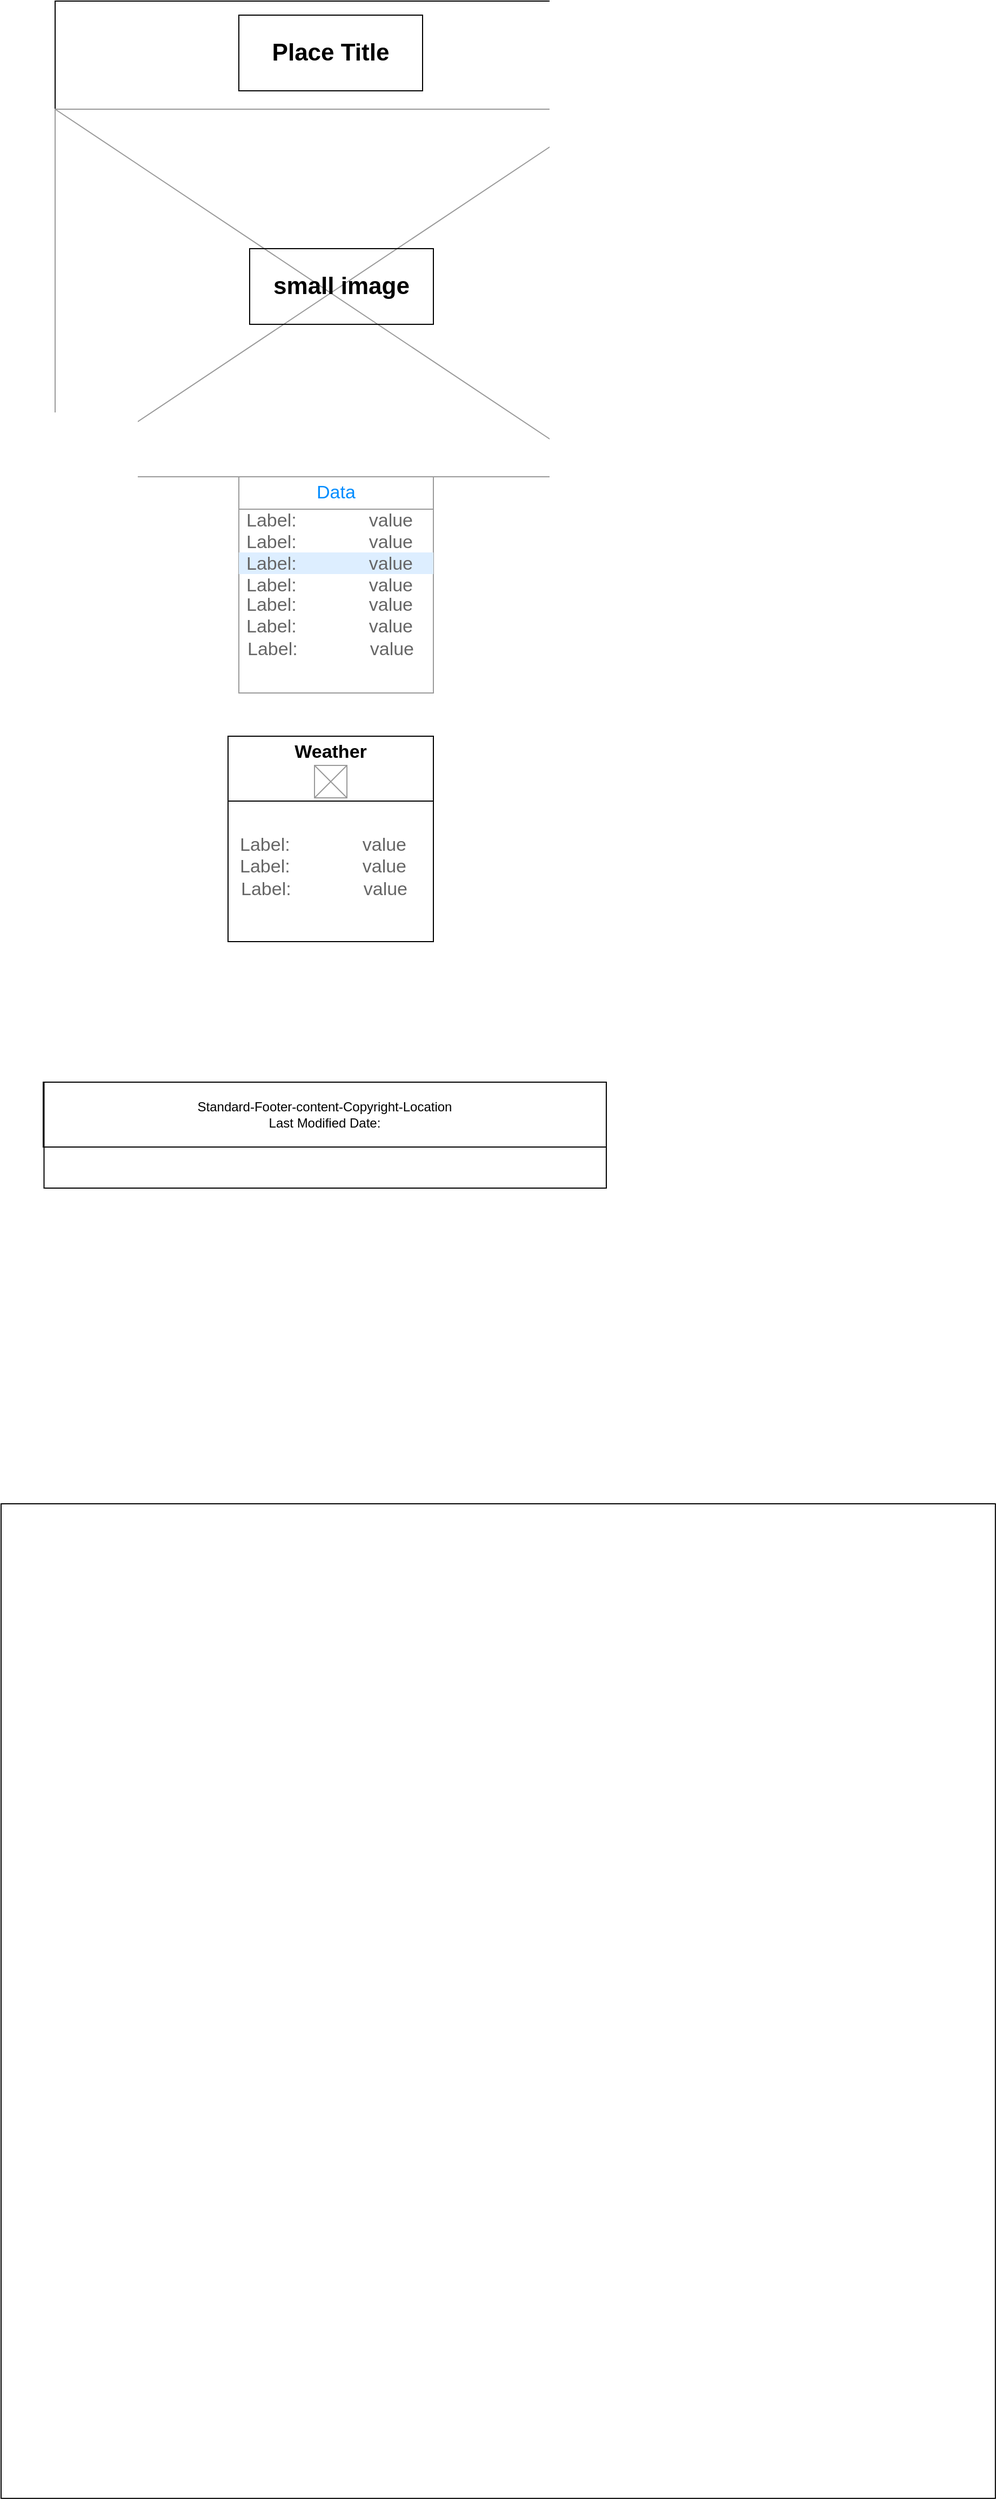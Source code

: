 <mxfile version="26.1.0" pages="2">
  <diagram name="place mockup small image" id="a5W-jySUe-bGkfaaxlNL">
    <mxGraphModel dx="1222" dy="780" grid="1" gridSize="10" guides="1" tooltips="1" connect="1" arrows="1" fold="1" page="1" pageScale="1" pageWidth="850" pageHeight="1100" math="0" shadow="0">
      <root>
        <mxCell id="0" />
        <mxCell id="1" parent="0" />
        <mxCell id="LG26Y9rBpKwcsAaM34L2-42" value="" style="group" vertex="1" connectable="0" parent="1">
          <mxGeometry y="680" width="920" height="2310" as="geometry" />
        </mxCell>
        <mxCell id="LG26Y9rBpKwcsAaM34L2-2" value="" style="whiteSpace=wrap;html=1;aspect=fixed;" vertex="1" parent="LG26Y9rBpKwcsAaM34L2-42">
          <mxGeometry y="1390" width="920" height="920" as="geometry" />
        </mxCell>
        <mxCell id="LG26Y9rBpKwcsAaM34L2-21" value="" style="group" vertex="1" connectable="0" parent="LG26Y9rBpKwcsAaM34L2-42">
          <mxGeometry x="50" width="510" height="440" as="geometry" />
        </mxCell>
        <mxCell id="LG26Y9rBpKwcsAaM34L2-4" value="" style="rounded=0;whiteSpace=wrap;html=1;" vertex="1" parent="LG26Y9rBpKwcsAaM34L2-21">
          <mxGeometry width="510" height="100" as="geometry" />
        </mxCell>
        <mxCell id="LG26Y9rBpKwcsAaM34L2-5" value="&lt;b&gt;&lt;font style=&quot;font-size: 22px;&quot;&gt;Place Title&lt;/font&gt;&lt;/b&gt;" style="text;html=1;align=center;verticalAlign=middle;whiteSpace=wrap;rounded=0;strokeColor=#000000;" vertex="1" parent="LG26Y9rBpKwcsAaM34L2-21">
          <mxGeometry x="170" y="13" width="170" height="70" as="geometry" />
        </mxCell>
        <mxCell id="LG26Y9rBpKwcsAaM34L2-7" value="" style="verticalLabelPosition=bottom;shadow=0;dashed=0;align=center;html=1;verticalAlign=top;strokeWidth=1;shape=mxgraph.mockup.graphics.simpleIcon;strokeColor=#999999;" vertex="1" parent="LG26Y9rBpKwcsAaM34L2-21">
          <mxGeometry y="100" width="510" height="340" as="geometry" />
        </mxCell>
        <mxCell id="LG26Y9rBpKwcsAaM34L2-8" value="&lt;b&gt;&lt;font style=&quot;font-size: 22px;&quot;&gt;small image&lt;/font&gt;&lt;/b&gt;" style="text;html=1;align=center;verticalAlign=middle;whiteSpace=wrap;rounded=0;strokeColor=#000000;" vertex="1" parent="LG26Y9rBpKwcsAaM34L2-21">
          <mxGeometry x="180" y="229" width="170" height="70" as="geometry" />
        </mxCell>
        <mxCell id="LG26Y9rBpKwcsAaM34L2-20" value="" style="group" vertex="1" connectable="0" parent="LG26Y9rBpKwcsAaM34L2-42">
          <mxGeometry x="220" y="440" width="181" height="200" as="geometry" />
        </mxCell>
        <mxCell id="LG26Y9rBpKwcsAaM34L2-9" value="Data" style="swimlane;strokeColor=#999999;swimlaneFillColor=#FFFFFF;fillColor=#ffffff;fontColor=#008CFF;fontStyle=0;childLayout=stackLayout;horizontal=1;startSize=30;horizontalStack=0;resizeParent=1;resizeParentMax=0;resizeLast=0;collapsible=0;marginBottom=0;whiteSpace=wrap;html=1;fontSize=17;" vertex="1" parent="LG26Y9rBpKwcsAaM34L2-20">
          <mxGeometry width="180" height="200" as="geometry" />
        </mxCell>
        <mxCell id="LG26Y9rBpKwcsAaM34L2-10" value="Label:&lt;span style=&quot;white-space: pre;&quot;&gt;&#x9;&lt;/span&gt;&lt;span style=&quot;white-space: pre;&quot;&gt;&#x9;&lt;/span&gt;value" style="text;spacing=0;strokeColor=none;align=left;verticalAlign=middle;spacingLeft=7;spacingRight=10;overflow=hidden;points=[[0,0.5],[1,0.5]];portConstraint=eastwest;rotatable=0;whiteSpace=wrap;html=1;fillColor=none;fontColor=#666666;fontSize=17;" vertex="1" parent="LG26Y9rBpKwcsAaM34L2-9">
          <mxGeometry y="30" width="180" height="20" as="geometry" />
        </mxCell>
        <mxCell id="LG26Y9rBpKwcsAaM34L2-11" value="Label:&lt;span style=&quot;white-space: pre;&quot;&gt;&#x9;&lt;/span&gt;&lt;span style=&quot;white-space: pre;&quot;&gt;&#x9;&lt;/span&gt;value" style="text;spacing=0;strokeColor=none;align=left;verticalAlign=middle;spacingLeft=7;spacingRight=10;overflow=hidden;points=[[0,0.5],[1,0.5]];portConstraint=eastwest;rotatable=0;whiteSpace=wrap;html=1;rSize=5;fillColor=none;fontColor=#666666;fontSize=17;" vertex="1" parent="LG26Y9rBpKwcsAaM34L2-9">
          <mxGeometry y="50" width="180" height="20" as="geometry" />
        </mxCell>
        <mxCell id="LG26Y9rBpKwcsAaM34L2-12" value="Label:&lt;span style=&quot;white-space: pre;&quot;&gt;&#x9;&lt;/span&gt;&lt;span style=&quot;white-space: pre;&quot;&gt;&#x9;&lt;/span&gt;value" style="text;spacing=0;strokeColor=none;align=left;verticalAlign=middle;spacingLeft=7;spacingRight=10;overflow=hidden;points=[[0,0.5],[1,0.5]];portConstraint=eastwest;rotatable=0;whiteSpace=wrap;html=1;rSize=5;fillColor=#DDEEFF;fontColor=#666666;fontSize=17;" vertex="1" parent="LG26Y9rBpKwcsAaM34L2-9">
          <mxGeometry y="70" width="180" height="20" as="geometry" />
        </mxCell>
        <mxCell id="LG26Y9rBpKwcsAaM34L2-13" value="Label:&lt;span style=&quot;white-space: pre;&quot;&gt;&#x9;&lt;/span&gt;&lt;span style=&quot;white-space: pre;&quot;&gt;&#x9;&lt;/span&gt;value" style="text;spacing=0;strokeColor=none;align=left;verticalAlign=middle;spacingLeft=7;spacingRight=10;overflow=hidden;points=[[0,0.5],[1,0.5]];portConstraint=eastwest;rotatable=0;whiteSpace=wrap;html=1;fillColor=none;fontColor=#666666;fontSize=17;" vertex="1" parent="LG26Y9rBpKwcsAaM34L2-9">
          <mxGeometry y="90" width="180" height="20" as="geometry" />
        </mxCell>
        <mxCell id="LG26Y9rBpKwcsAaM34L2-14" value="" style="text;spacing=0;strokeColor=none;align=left;verticalAlign=middle;spacingLeft=7;spacingRight=10;overflow=hidden;points=[[0,0.5],[1,0.5]];portConstraint=eastwest;rotatable=0;whiteSpace=wrap;html=1;fillColor=none;fontColor=#666666;fontSize=17;" vertex="1" parent="LG26Y9rBpKwcsAaM34L2-9">
          <mxGeometry y="110" width="180" height="90" as="geometry" />
        </mxCell>
        <mxCell id="LG26Y9rBpKwcsAaM34L2-15" value="Label:&lt;span style=&quot;white-space: pre;&quot;&gt;&#x9;&lt;/span&gt;&lt;span style=&quot;white-space: pre;&quot;&gt;&#x9;&lt;/span&gt;value" style="text;spacing=0;strokeColor=none;align=left;verticalAlign=middle;spacingLeft=7;spacingRight=10;overflow=hidden;points=[[0,0.5],[1,0.5]];portConstraint=eastwest;rotatable=0;whiteSpace=wrap;html=1;fillColor=none;fontColor=#666666;fontSize=17;" vertex="1" parent="LG26Y9rBpKwcsAaM34L2-20">
          <mxGeometry y="108" width="180" height="20" as="geometry" />
        </mxCell>
        <mxCell id="LG26Y9rBpKwcsAaM34L2-16" value="Label:&lt;span style=&quot;white-space: pre;&quot;&gt;&#x9;&lt;/span&gt;&lt;span style=&quot;white-space: pre;&quot;&gt;&#x9;&lt;/span&gt;value" style="text;spacing=0;strokeColor=none;align=left;verticalAlign=middle;spacingLeft=7;spacingRight=10;overflow=hidden;points=[[0,0.5],[1,0.5]];portConstraint=eastwest;rotatable=0;whiteSpace=wrap;html=1;fillColor=none;fontColor=#666666;fontSize=17;" vertex="1" parent="LG26Y9rBpKwcsAaM34L2-20">
          <mxGeometry y="128" width="180" height="20" as="geometry" />
        </mxCell>
        <mxCell id="LG26Y9rBpKwcsAaM34L2-17" value="Label:&lt;span style=&quot;white-space: pre;&quot;&gt;&#x9;&lt;/span&gt;&lt;span style=&quot;white-space: pre;&quot;&gt;&#x9;&lt;/span&gt;value" style="text;spacing=0;strokeColor=none;align=left;verticalAlign=middle;spacingLeft=7;spacingRight=10;overflow=hidden;points=[[0,0.5],[1,0.5]];portConstraint=eastwest;rotatable=0;whiteSpace=wrap;html=1;fillColor=none;fontColor=#666666;fontSize=17;" vertex="1" parent="LG26Y9rBpKwcsAaM34L2-20">
          <mxGeometry x="1" y="149" width="180" height="20" as="geometry" />
        </mxCell>
        <mxCell id="LG26Y9rBpKwcsAaM34L2-29" value="" style="whiteSpace=wrap;html=1;aspect=fixed;" vertex="1" parent="LG26Y9rBpKwcsAaM34L2-42">
          <mxGeometry x="210" y="680" width="190" height="190" as="geometry" />
        </mxCell>
        <mxCell id="LG26Y9rBpKwcsAaM34L2-33" value="" style="group" vertex="1" connectable="0" parent="LG26Y9rBpKwcsAaM34L2-42">
          <mxGeometry x="210" y="680" width="190" height="60" as="geometry" />
        </mxCell>
        <mxCell id="LG26Y9rBpKwcsAaM34L2-30" value="" style="rounded=0;whiteSpace=wrap;html=1;" vertex="1" parent="LG26Y9rBpKwcsAaM34L2-33">
          <mxGeometry width="190" height="60" as="geometry" />
        </mxCell>
        <mxCell id="LG26Y9rBpKwcsAaM34L2-31" value="&lt;b&gt;&lt;font style=&quot;font-size: 17px;&quot;&gt;Weather&lt;/font&gt;&lt;/b&gt;" style="text;html=1;align=center;verticalAlign=middle;whiteSpace=wrap;rounded=0;" vertex="1" parent="LG26Y9rBpKwcsAaM34L2-33">
          <mxGeometry x="65" width="60" height="30" as="geometry" />
        </mxCell>
        <mxCell id="LG26Y9rBpKwcsAaM34L2-32" value="" style="verticalLabelPosition=bottom;shadow=0;dashed=0;align=center;html=1;verticalAlign=top;strokeWidth=1;shape=mxgraph.mockup.graphics.simpleIcon;strokeColor=#999999;" vertex="1" parent="LG26Y9rBpKwcsAaM34L2-33">
          <mxGeometry x="80" y="27" width="30" height="30" as="geometry" />
        </mxCell>
        <mxCell id="LG26Y9rBpKwcsAaM34L2-34" value="" style="text;spacing=0;strokeColor=none;align=left;verticalAlign=middle;spacingLeft=7;spacingRight=10;overflow=hidden;points=[[0,0.5],[1,0.5]];portConstraint=eastwest;rotatable=0;whiteSpace=wrap;html=1;fillColor=none;fontColor=#666666;fontSize=17;" vertex="1" parent="LG26Y9rBpKwcsAaM34L2-42">
          <mxGeometry x="214" y="772" width="180" height="90" as="geometry" />
        </mxCell>
        <mxCell id="LG26Y9rBpKwcsAaM34L2-35" value="Label:&lt;span style=&quot;white-space: pre;&quot;&gt;&#x9;&lt;/span&gt;&lt;span style=&quot;white-space: pre;&quot;&gt;&#x9;&lt;/span&gt;value" style="text;spacing=0;strokeColor=none;align=left;verticalAlign=middle;spacingLeft=7;spacingRight=10;overflow=hidden;points=[[0,0.5],[1,0.5]];portConstraint=eastwest;rotatable=0;whiteSpace=wrap;html=1;fillColor=none;fontColor=#666666;fontSize=17;" vertex="1" parent="LG26Y9rBpKwcsAaM34L2-42">
          <mxGeometry x="214" y="770" width="180" height="20" as="geometry" />
        </mxCell>
        <mxCell id="LG26Y9rBpKwcsAaM34L2-36" value="Label:&lt;span style=&quot;white-space: pre;&quot;&gt;&#x9;&lt;/span&gt;&lt;span style=&quot;white-space: pre;&quot;&gt;&#x9;&lt;/span&gt;value" style="text;spacing=0;strokeColor=none;align=left;verticalAlign=middle;spacingLeft=7;spacingRight=10;overflow=hidden;points=[[0,0.5],[1,0.5]];portConstraint=eastwest;rotatable=0;whiteSpace=wrap;html=1;fillColor=none;fontColor=#666666;fontSize=17;" vertex="1" parent="LG26Y9rBpKwcsAaM34L2-42">
          <mxGeometry x="214" y="790" width="180" height="20" as="geometry" />
        </mxCell>
        <mxCell id="LG26Y9rBpKwcsAaM34L2-37" value="Label:&lt;span style=&quot;white-space: pre;&quot;&gt;&#x9;&lt;/span&gt;&lt;span style=&quot;white-space: pre;&quot;&gt;&#x9;&lt;/span&gt;value" style="text;spacing=0;strokeColor=none;align=left;verticalAlign=middle;spacingLeft=7;spacingRight=10;overflow=hidden;points=[[0,0.5],[1,0.5]];portConstraint=eastwest;rotatable=0;whiteSpace=wrap;html=1;fillColor=none;fontColor=#666666;fontSize=17;" vertex="1" parent="LG26Y9rBpKwcsAaM34L2-42">
          <mxGeometry x="215" y="811" width="180" height="20" as="geometry" />
        </mxCell>
        <mxCell id="LG26Y9rBpKwcsAaM34L2-41" value="" style="group" vertex="1" connectable="0" parent="LG26Y9rBpKwcsAaM34L2-42">
          <mxGeometry x="39" y="1000" width="521" height="98" as="geometry" />
        </mxCell>
        <mxCell id="LG26Y9rBpKwcsAaM34L2-38" value="" style="rounded=0;whiteSpace=wrap;html=1;" vertex="1" parent="LG26Y9rBpKwcsAaM34L2-41">
          <mxGeometry x="0.733" width="520.267" height="98" as="geometry" />
        </mxCell>
        <mxCell id="LG26Y9rBpKwcsAaM34L2-39" value="Standard-Footer-content-Copyright-Location&lt;div&gt;Last Modified Date:&lt;/div&gt;" style="text;html=1;align=center;verticalAlign=middle;whiteSpace=wrap;rounded=0;strokeColor=#000000;" vertex="1" parent="LG26Y9rBpKwcsAaM34L2-41">
          <mxGeometry width="521" height="60" as="geometry" />
        </mxCell>
      </root>
    </mxGraphModel>
  </diagram>
  <diagram id="eWHZzc7_GSEqS6Nk0Yoh" name="place mockup large image">
    <mxGraphModel dx="794" dy="507" grid="1" gridSize="10" guides="1" tooltips="1" connect="1" arrows="1" fold="1" page="1" pageScale="1" pageWidth="850" pageHeight="1100" math="0" shadow="0">
      <root>
        <mxCell id="0" />
        <mxCell id="1" parent="0" />
        <mxCell id="BsUKmFXWUhBlNdZTdrh9-1" value="" style="group" vertex="1" connectable="0" parent="1">
          <mxGeometry y="680" width="920" height="2310" as="geometry" />
        </mxCell>
        <mxCell id="BsUKmFXWUhBlNdZTdrh9-2" value="" style="whiteSpace=wrap;html=1;aspect=fixed;" vertex="1" parent="BsUKmFXWUhBlNdZTdrh9-1">
          <mxGeometry y="1390" width="920" height="920" as="geometry" />
        </mxCell>
        <mxCell id="BsUKmFXWUhBlNdZTdrh9-3" value="" style="group" vertex="1" connectable="0" parent="BsUKmFXWUhBlNdZTdrh9-1">
          <mxGeometry x="50" width="700" height="540" as="geometry" />
        </mxCell>
        <mxCell id="BsUKmFXWUhBlNdZTdrh9-4" value="" style="rounded=0;whiteSpace=wrap;html=1;" vertex="1" parent="BsUKmFXWUhBlNdZTdrh9-3">
          <mxGeometry width="700" height="100" as="geometry" />
        </mxCell>
        <mxCell id="BsUKmFXWUhBlNdZTdrh9-5" value="&lt;b&gt;&lt;font style=&quot;font-size: 22px;&quot;&gt;Place Title&lt;/font&gt;&lt;/b&gt;" style="text;html=1;align=center;verticalAlign=middle;whiteSpace=wrap;rounded=0;strokeColor=#000000;" vertex="1" parent="BsUKmFXWUhBlNdZTdrh9-3">
          <mxGeometry x="170" y="13" width="170" height="70" as="geometry" />
        </mxCell>
        <mxCell id="BsUKmFXWUhBlNdZTdrh9-6" value="" style="verticalLabelPosition=bottom;shadow=0;dashed=0;align=center;html=1;verticalAlign=top;strokeWidth=1;shape=mxgraph.mockup.graphics.simpleIcon;strokeColor=#999999;" vertex="1" parent="BsUKmFXWUhBlNdZTdrh9-3">
          <mxGeometry y="100" width="700" height="440" as="geometry" />
        </mxCell>
        <mxCell id="BsUKmFXWUhBlNdZTdrh9-7" value="&lt;b&gt;&lt;font style=&quot;font-size: 22px;&quot;&gt;small image&lt;/font&gt;&lt;/b&gt;" style="text;html=1;align=center;verticalAlign=middle;whiteSpace=wrap;rounded=0;strokeColor=#000000;" vertex="1" parent="BsUKmFXWUhBlNdZTdrh9-3">
          <mxGeometry x="230" y="280" width="170" height="70" as="geometry" />
        </mxCell>
        <mxCell id="BsUKmFXWUhBlNdZTdrh9-8" value="" style="group" vertex="1" connectable="0" parent="BsUKmFXWUhBlNdZTdrh9-3">
          <mxGeometry x="10" y="110" width="181" height="200" as="geometry" />
        </mxCell>
        <mxCell id="BsUKmFXWUhBlNdZTdrh9-9" value="Data" style="swimlane;strokeColor=#999999;swimlaneFillColor=#FFFFFF;fillColor=#ffffff;fontColor=#008CFF;fontStyle=0;childLayout=stackLayout;horizontal=1;startSize=30;horizontalStack=0;resizeParent=1;resizeParentMax=0;resizeLast=0;collapsible=0;marginBottom=0;whiteSpace=wrap;html=1;fontSize=17;" vertex="1" parent="BsUKmFXWUhBlNdZTdrh9-8">
          <mxGeometry width="180" height="200" as="geometry" />
        </mxCell>
        <mxCell id="BsUKmFXWUhBlNdZTdrh9-10" value="Label:&lt;span style=&quot;white-space: pre;&quot;&gt;&#x9;&lt;/span&gt;&lt;span style=&quot;white-space: pre;&quot;&gt;&#x9;&lt;/span&gt;value" style="text;spacing=0;strokeColor=none;align=left;verticalAlign=middle;spacingLeft=7;spacingRight=10;overflow=hidden;points=[[0,0.5],[1,0.5]];portConstraint=eastwest;rotatable=0;whiteSpace=wrap;html=1;fillColor=none;fontColor=#666666;fontSize=17;" vertex="1" parent="BsUKmFXWUhBlNdZTdrh9-9">
          <mxGeometry y="30" width="180" height="20" as="geometry" />
        </mxCell>
        <mxCell id="BsUKmFXWUhBlNdZTdrh9-11" value="Label:&lt;span style=&quot;white-space: pre;&quot;&gt;&#x9;&lt;/span&gt;&lt;span style=&quot;white-space: pre;&quot;&gt;&#x9;&lt;/span&gt;value" style="text;spacing=0;strokeColor=none;align=left;verticalAlign=middle;spacingLeft=7;spacingRight=10;overflow=hidden;points=[[0,0.5],[1,0.5]];portConstraint=eastwest;rotatable=0;whiteSpace=wrap;html=1;rSize=5;fillColor=none;fontColor=#666666;fontSize=17;" vertex="1" parent="BsUKmFXWUhBlNdZTdrh9-9">
          <mxGeometry y="50" width="180" height="20" as="geometry" />
        </mxCell>
        <mxCell id="BsUKmFXWUhBlNdZTdrh9-12" value="Label:&lt;span style=&quot;white-space: pre;&quot;&gt;&#x9;&lt;/span&gt;&lt;span style=&quot;white-space: pre;&quot;&gt;&#x9;&lt;/span&gt;value" style="text;spacing=0;strokeColor=none;align=left;verticalAlign=middle;spacingLeft=7;spacingRight=10;overflow=hidden;points=[[0,0.5],[1,0.5]];portConstraint=eastwest;rotatable=0;whiteSpace=wrap;html=1;rSize=5;fillColor=#DDEEFF;fontColor=#666666;fontSize=17;" vertex="1" parent="BsUKmFXWUhBlNdZTdrh9-9">
          <mxGeometry y="70" width="180" height="20" as="geometry" />
        </mxCell>
        <mxCell id="BsUKmFXWUhBlNdZTdrh9-13" value="Label:&lt;span style=&quot;white-space: pre;&quot;&gt;&#x9;&lt;/span&gt;&lt;span style=&quot;white-space: pre;&quot;&gt;&#x9;&lt;/span&gt;value" style="text;spacing=0;strokeColor=none;align=left;verticalAlign=middle;spacingLeft=7;spacingRight=10;overflow=hidden;points=[[0,0.5],[1,0.5]];portConstraint=eastwest;rotatable=0;whiteSpace=wrap;html=1;fillColor=none;fontColor=#666666;fontSize=17;" vertex="1" parent="BsUKmFXWUhBlNdZTdrh9-9">
          <mxGeometry y="90" width="180" height="20" as="geometry" />
        </mxCell>
        <mxCell id="BsUKmFXWUhBlNdZTdrh9-14" value="" style="text;spacing=0;strokeColor=none;align=left;verticalAlign=middle;spacingLeft=7;spacingRight=10;overflow=hidden;points=[[0,0.5],[1,0.5]];portConstraint=eastwest;rotatable=0;whiteSpace=wrap;html=1;fillColor=none;fontColor=#666666;fontSize=17;" vertex="1" parent="BsUKmFXWUhBlNdZTdrh9-9">
          <mxGeometry y="110" width="180" height="90" as="geometry" />
        </mxCell>
        <mxCell id="BsUKmFXWUhBlNdZTdrh9-15" value="Label:&lt;span style=&quot;white-space: pre;&quot;&gt;&#x9;&lt;/span&gt;&lt;span style=&quot;white-space: pre;&quot;&gt;&#x9;&lt;/span&gt;value" style="text;spacing=0;strokeColor=none;align=left;verticalAlign=middle;spacingLeft=7;spacingRight=10;overflow=hidden;points=[[0,0.5],[1,0.5]];portConstraint=eastwest;rotatable=0;whiteSpace=wrap;html=1;fillColor=none;fontColor=#666666;fontSize=17;" vertex="1" parent="BsUKmFXWUhBlNdZTdrh9-8">
          <mxGeometry y="108" width="180" height="20" as="geometry" />
        </mxCell>
        <mxCell id="BsUKmFXWUhBlNdZTdrh9-16" value="Label:&lt;span style=&quot;white-space: pre;&quot;&gt;&#x9;&lt;/span&gt;&lt;span style=&quot;white-space: pre;&quot;&gt;&#x9;&lt;/span&gt;value" style="text;spacing=0;strokeColor=none;align=left;verticalAlign=middle;spacingLeft=7;spacingRight=10;overflow=hidden;points=[[0,0.5],[1,0.5]];portConstraint=eastwest;rotatable=0;whiteSpace=wrap;html=1;fillColor=none;fontColor=#666666;fontSize=17;" vertex="1" parent="BsUKmFXWUhBlNdZTdrh9-8">
          <mxGeometry y="128" width="180" height="20" as="geometry" />
        </mxCell>
        <mxCell id="BsUKmFXWUhBlNdZTdrh9-17" value="Label:&lt;span style=&quot;white-space: pre;&quot;&gt;&#x9;&lt;/span&gt;&lt;span style=&quot;white-space: pre;&quot;&gt;&#x9;&lt;/span&gt;value" style="text;spacing=0;strokeColor=none;align=left;verticalAlign=middle;spacingLeft=7;spacingRight=10;overflow=hidden;points=[[0,0.5],[1,0.5]];portConstraint=eastwest;rotatable=0;whiteSpace=wrap;html=1;fillColor=none;fontColor=#666666;fontSize=17;" vertex="1" parent="BsUKmFXWUhBlNdZTdrh9-8">
          <mxGeometry x="1" y="149" width="180" height="20" as="geometry" />
        </mxCell>
        <mxCell id="BsUKmFXWUhBlNdZTdrh9-27" value="" style="group" vertex="1" connectable="0" parent="BsUKmFXWUhBlNdZTdrh9-1">
          <mxGeometry x="39" y="793" width="771" height="98" as="geometry" />
        </mxCell>
        <mxCell id="BsUKmFXWUhBlNdZTdrh9-28" value="" style="rounded=0;whiteSpace=wrap;html=1;" vertex="1" parent="BsUKmFXWUhBlNdZTdrh9-27">
          <mxGeometry x="1.084" width="769.916" height="98" as="geometry" />
        </mxCell>
        <mxCell id="BsUKmFXWUhBlNdZTdrh9-29" value="Standard-Footer-content-Copyright-Location&lt;div&gt;Last Modified Date:&lt;/div&gt;" style="text;html=1;align=center;verticalAlign=middle;whiteSpace=wrap;rounded=0;strokeColor=#000000;" vertex="1" parent="BsUKmFXWUhBlNdZTdrh9-27">
          <mxGeometry width="771" height="60" as="geometry" />
        </mxCell>
        <mxCell id="BsUKmFXWUhBlNdZTdrh9-31" value="" style="group" vertex="1" connectable="0" parent="BsUKmFXWUhBlNdZTdrh9-1">
          <mxGeometry x="530" y="320" width="190" height="190" as="geometry" />
        </mxCell>
        <mxCell id="BsUKmFXWUhBlNdZTdrh9-18" value="" style="whiteSpace=wrap;html=1;aspect=fixed;" vertex="1" parent="BsUKmFXWUhBlNdZTdrh9-31">
          <mxGeometry width="190" height="190" as="geometry" />
        </mxCell>
        <mxCell id="BsUKmFXWUhBlNdZTdrh9-19" value="" style="group" vertex="1" connectable="0" parent="BsUKmFXWUhBlNdZTdrh9-31">
          <mxGeometry width="190" height="60" as="geometry" />
        </mxCell>
        <mxCell id="BsUKmFXWUhBlNdZTdrh9-20" value="" style="rounded=0;whiteSpace=wrap;html=1;" vertex="1" parent="BsUKmFXWUhBlNdZTdrh9-19">
          <mxGeometry width="190" height="60" as="geometry" />
        </mxCell>
        <mxCell id="BsUKmFXWUhBlNdZTdrh9-21" value="&lt;b&gt;&lt;font style=&quot;font-size: 17px;&quot;&gt;Weather&lt;/font&gt;&lt;/b&gt;" style="text;html=1;align=center;verticalAlign=middle;whiteSpace=wrap;rounded=0;" vertex="1" parent="BsUKmFXWUhBlNdZTdrh9-19">
          <mxGeometry x="65" y="11" width="60" height="30" as="geometry" />
        </mxCell>
        <mxCell id="BsUKmFXWUhBlNdZTdrh9-22" value="" style="verticalLabelPosition=bottom;shadow=0;dashed=0;align=center;html=1;verticalAlign=top;strokeWidth=1;shape=mxgraph.mockup.graphics.simpleIcon;strokeColor=#999999;" vertex="1" parent="BsUKmFXWUhBlNdZTdrh9-19">
          <mxGeometry x="138" y="9" width="30" height="30" as="geometry" />
        </mxCell>
        <mxCell id="BsUKmFXWUhBlNdZTdrh9-23" value="" style="text;spacing=0;strokeColor=none;align=left;verticalAlign=middle;spacingLeft=7;spacingRight=10;overflow=hidden;points=[[0,0.5],[1,0.5]];portConstraint=eastwest;rotatable=0;whiteSpace=wrap;html=1;fillColor=none;fontColor=#666666;fontSize=17;" vertex="1" parent="BsUKmFXWUhBlNdZTdrh9-31">
          <mxGeometry x="4" y="92" width="180" height="90" as="geometry" />
        </mxCell>
        <mxCell id="BsUKmFXWUhBlNdZTdrh9-24" value="Label:&lt;span style=&quot;white-space: pre;&quot;&gt;&#x9;&lt;/span&gt;&lt;span style=&quot;white-space: pre;&quot;&gt;&#x9;&lt;/span&gt;value" style="text;spacing=0;strokeColor=none;align=left;verticalAlign=middle;spacingLeft=7;spacingRight=10;overflow=hidden;points=[[0,0.5],[1,0.5]];portConstraint=eastwest;rotatable=0;whiteSpace=wrap;html=1;fillColor=none;fontColor=#666666;fontSize=17;" vertex="1" parent="BsUKmFXWUhBlNdZTdrh9-31">
          <mxGeometry x="4" y="90" width="180" height="20" as="geometry" />
        </mxCell>
        <mxCell id="BsUKmFXWUhBlNdZTdrh9-25" value="Label:&lt;span style=&quot;white-space: pre;&quot;&gt;&#x9;&lt;/span&gt;&lt;span style=&quot;white-space: pre;&quot;&gt;&#x9;&lt;/span&gt;value" style="text;spacing=0;strokeColor=none;align=left;verticalAlign=middle;spacingLeft=7;spacingRight=10;overflow=hidden;points=[[0,0.5],[1,0.5]];portConstraint=eastwest;rotatable=0;whiteSpace=wrap;html=1;fillColor=none;fontColor=#666666;fontSize=17;" vertex="1" parent="BsUKmFXWUhBlNdZTdrh9-31">
          <mxGeometry x="4" y="110" width="180" height="20" as="geometry" />
        </mxCell>
        <mxCell id="BsUKmFXWUhBlNdZTdrh9-26" value="Label:&lt;span style=&quot;white-space: pre;&quot;&gt;&#x9;&lt;/span&gt;&lt;span style=&quot;white-space: pre;&quot;&gt;&#x9;&lt;/span&gt;value" style="text;spacing=0;strokeColor=none;align=left;verticalAlign=middle;spacingLeft=7;spacingRight=10;overflow=hidden;points=[[0,0.5],[1,0.5]];portConstraint=eastwest;rotatable=0;whiteSpace=wrap;html=1;fillColor=none;fontColor=#666666;fontSize=17;" vertex="1" parent="BsUKmFXWUhBlNdZTdrh9-31">
          <mxGeometry x="5" y="131" width="180" height="20" as="geometry" />
        </mxCell>
      </root>
    </mxGraphModel>
  </diagram>
</mxfile>
